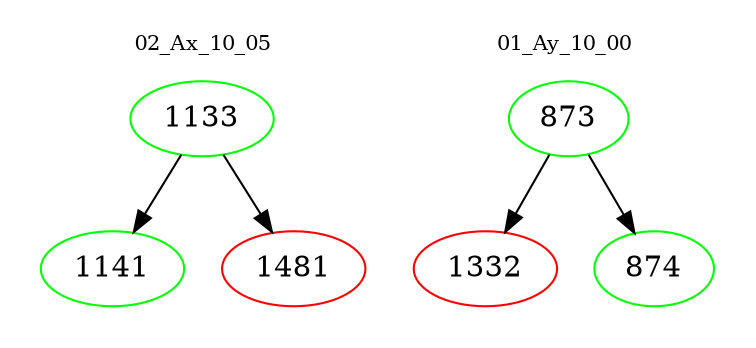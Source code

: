 digraph{
subgraph cluster_0 {
color = white
label = "02_Ax_10_05";
fontsize=10;
T0_1133 [label="1133", color="green"]
T0_1133 -> T0_1141 [color="black"]
T0_1141 [label="1141", color="green"]
T0_1133 -> T0_1481 [color="black"]
T0_1481 [label="1481", color="red"]
}
subgraph cluster_1 {
color = white
label = "01_Ay_10_00";
fontsize=10;
T1_873 [label="873", color="green"]
T1_873 -> T1_1332 [color="black"]
T1_1332 [label="1332", color="red"]
T1_873 -> T1_874 [color="black"]
T1_874 [label="874", color="green"]
}
}
